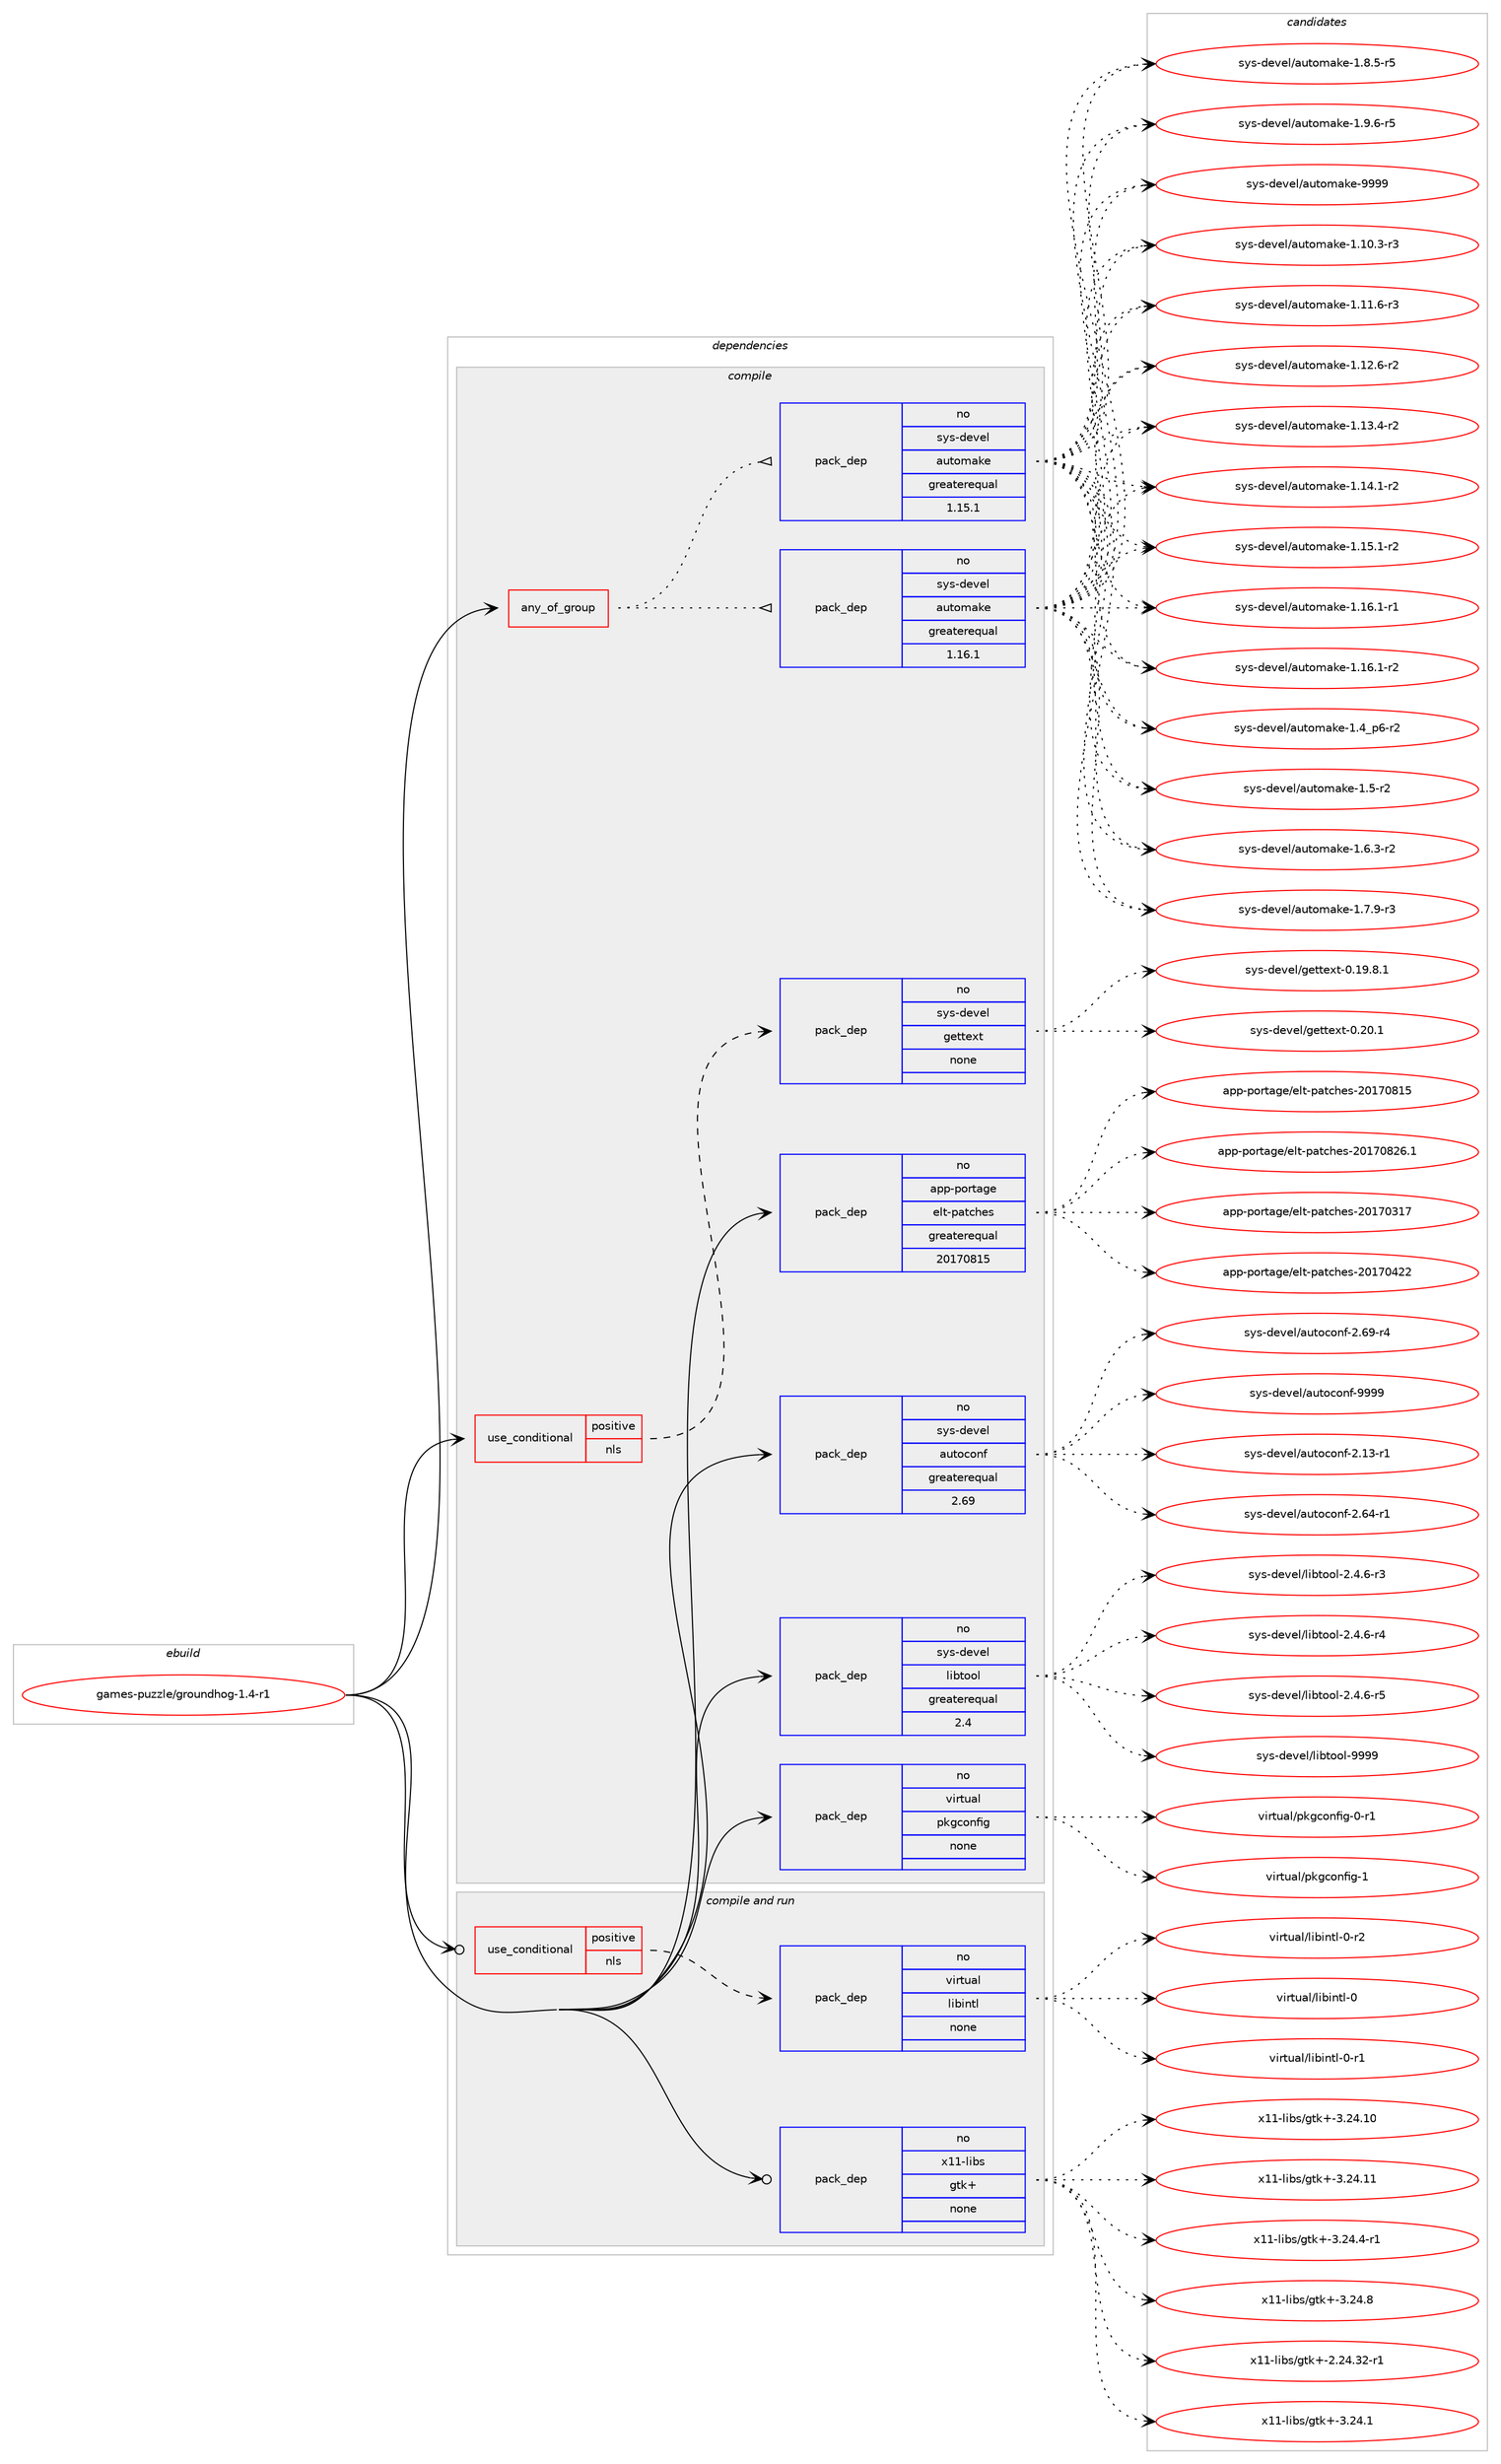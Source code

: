 digraph prolog {

# *************
# Graph options
# *************

newrank=true;
concentrate=true;
compound=true;
graph [rankdir=LR,fontname=Helvetica,fontsize=10,ranksep=1.5];#, ranksep=2.5, nodesep=0.2];
edge  [arrowhead=vee];
node  [fontname=Helvetica,fontsize=10];

# **********
# The ebuild
# **********

subgraph cluster_leftcol {
color=gray;
rank=same;
label=<<i>ebuild</i>>;
id [label="games-puzzle/groundhog-1.4-r1", color=red, width=4, href="../games-puzzle/groundhog-1.4-r1.svg"];
}

# ****************
# The dependencies
# ****************

subgraph cluster_midcol {
color=gray;
label=<<i>dependencies</i>>;
subgraph cluster_compile {
fillcolor="#eeeeee";
style=filled;
label=<<i>compile</i>>;
subgraph any12104 {
dependency741496 [label=<<TABLE BORDER="0" CELLBORDER="1" CELLSPACING="0" CELLPADDING="4"><TR><TD CELLPADDING="10">any_of_group</TD></TR></TABLE>>, shape=none, color=red];subgraph pack544018 {
dependency741497 [label=<<TABLE BORDER="0" CELLBORDER="1" CELLSPACING="0" CELLPADDING="4" WIDTH="220"><TR><TD ROWSPAN="6" CELLPADDING="30">pack_dep</TD></TR><TR><TD WIDTH="110">no</TD></TR><TR><TD>sys-devel</TD></TR><TR><TD>automake</TD></TR><TR><TD>greaterequal</TD></TR><TR><TD>1.16.1</TD></TR></TABLE>>, shape=none, color=blue];
}
dependency741496:e -> dependency741497:w [weight=20,style="dotted",arrowhead="oinv"];
subgraph pack544019 {
dependency741498 [label=<<TABLE BORDER="0" CELLBORDER="1" CELLSPACING="0" CELLPADDING="4" WIDTH="220"><TR><TD ROWSPAN="6" CELLPADDING="30">pack_dep</TD></TR><TR><TD WIDTH="110">no</TD></TR><TR><TD>sys-devel</TD></TR><TR><TD>automake</TD></TR><TR><TD>greaterequal</TD></TR><TR><TD>1.15.1</TD></TR></TABLE>>, shape=none, color=blue];
}
dependency741496:e -> dependency741498:w [weight=20,style="dotted",arrowhead="oinv"];
}
id:e -> dependency741496:w [weight=20,style="solid",arrowhead="vee"];
subgraph cond184995 {
dependency741499 [label=<<TABLE BORDER="0" CELLBORDER="1" CELLSPACING="0" CELLPADDING="4"><TR><TD ROWSPAN="3" CELLPADDING="10">use_conditional</TD></TR><TR><TD>positive</TD></TR><TR><TD>nls</TD></TR></TABLE>>, shape=none, color=red];
subgraph pack544020 {
dependency741500 [label=<<TABLE BORDER="0" CELLBORDER="1" CELLSPACING="0" CELLPADDING="4" WIDTH="220"><TR><TD ROWSPAN="6" CELLPADDING="30">pack_dep</TD></TR><TR><TD WIDTH="110">no</TD></TR><TR><TD>sys-devel</TD></TR><TR><TD>gettext</TD></TR><TR><TD>none</TD></TR><TR><TD></TD></TR></TABLE>>, shape=none, color=blue];
}
dependency741499:e -> dependency741500:w [weight=20,style="dashed",arrowhead="vee"];
}
id:e -> dependency741499:w [weight=20,style="solid",arrowhead="vee"];
subgraph pack544021 {
dependency741501 [label=<<TABLE BORDER="0" CELLBORDER="1" CELLSPACING="0" CELLPADDING="4" WIDTH="220"><TR><TD ROWSPAN="6" CELLPADDING="30">pack_dep</TD></TR><TR><TD WIDTH="110">no</TD></TR><TR><TD>app-portage</TD></TR><TR><TD>elt-patches</TD></TR><TR><TD>greaterequal</TD></TR><TR><TD>20170815</TD></TR></TABLE>>, shape=none, color=blue];
}
id:e -> dependency741501:w [weight=20,style="solid",arrowhead="vee"];
subgraph pack544022 {
dependency741502 [label=<<TABLE BORDER="0" CELLBORDER="1" CELLSPACING="0" CELLPADDING="4" WIDTH="220"><TR><TD ROWSPAN="6" CELLPADDING="30">pack_dep</TD></TR><TR><TD WIDTH="110">no</TD></TR><TR><TD>sys-devel</TD></TR><TR><TD>autoconf</TD></TR><TR><TD>greaterequal</TD></TR><TR><TD>2.69</TD></TR></TABLE>>, shape=none, color=blue];
}
id:e -> dependency741502:w [weight=20,style="solid",arrowhead="vee"];
subgraph pack544023 {
dependency741503 [label=<<TABLE BORDER="0" CELLBORDER="1" CELLSPACING="0" CELLPADDING="4" WIDTH="220"><TR><TD ROWSPAN="6" CELLPADDING="30">pack_dep</TD></TR><TR><TD WIDTH="110">no</TD></TR><TR><TD>sys-devel</TD></TR><TR><TD>libtool</TD></TR><TR><TD>greaterequal</TD></TR><TR><TD>2.4</TD></TR></TABLE>>, shape=none, color=blue];
}
id:e -> dependency741503:w [weight=20,style="solid",arrowhead="vee"];
subgraph pack544024 {
dependency741504 [label=<<TABLE BORDER="0" CELLBORDER="1" CELLSPACING="0" CELLPADDING="4" WIDTH="220"><TR><TD ROWSPAN="6" CELLPADDING="30">pack_dep</TD></TR><TR><TD WIDTH="110">no</TD></TR><TR><TD>virtual</TD></TR><TR><TD>pkgconfig</TD></TR><TR><TD>none</TD></TR><TR><TD></TD></TR></TABLE>>, shape=none, color=blue];
}
id:e -> dependency741504:w [weight=20,style="solid",arrowhead="vee"];
}
subgraph cluster_compileandrun {
fillcolor="#eeeeee";
style=filled;
label=<<i>compile and run</i>>;
subgraph cond184996 {
dependency741505 [label=<<TABLE BORDER="0" CELLBORDER="1" CELLSPACING="0" CELLPADDING="4"><TR><TD ROWSPAN="3" CELLPADDING="10">use_conditional</TD></TR><TR><TD>positive</TD></TR><TR><TD>nls</TD></TR></TABLE>>, shape=none, color=red];
subgraph pack544025 {
dependency741506 [label=<<TABLE BORDER="0" CELLBORDER="1" CELLSPACING="0" CELLPADDING="4" WIDTH="220"><TR><TD ROWSPAN="6" CELLPADDING="30">pack_dep</TD></TR><TR><TD WIDTH="110">no</TD></TR><TR><TD>virtual</TD></TR><TR><TD>libintl</TD></TR><TR><TD>none</TD></TR><TR><TD></TD></TR></TABLE>>, shape=none, color=blue];
}
dependency741505:e -> dependency741506:w [weight=20,style="dashed",arrowhead="vee"];
}
id:e -> dependency741505:w [weight=20,style="solid",arrowhead="odotvee"];
subgraph pack544026 {
dependency741507 [label=<<TABLE BORDER="0" CELLBORDER="1" CELLSPACING="0" CELLPADDING="4" WIDTH="220"><TR><TD ROWSPAN="6" CELLPADDING="30">pack_dep</TD></TR><TR><TD WIDTH="110">no</TD></TR><TR><TD>x11-libs</TD></TR><TR><TD>gtk+</TD></TR><TR><TD>none</TD></TR><TR><TD></TD></TR></TABLE>>, shape=none, color=blue];
}
id:e -> dependency741507:w [weight=20,style="solid",arrowhead="odotvee"];
}
subgraph cluster_run {
fillcolor="#eeeeee";
style=filled;
label=<<i>run</i>>;
}
}

# **************
# The candidates
# **************

subgraph cluster_choices {
rank=same;
color=gray;
label=<<i>candidates</i>>;

subgraph choice544018 {
color=black;
nodesep=1;
choice11512111545100101118101108479711711611110997107101454946494846514511451 [label="sys-devel/automake-1.10.3-r3", color=red, width=4,href="../sys-devel/automake-1.10.3-r3.svg"];
choice11512111545100101118101108479711711611110997107101454946494946544511451 [label="sys-devel/automake-1.11.6-r3", color=red, width=4,href="../sys-devel/automake-1.11.6-r3.svg"];
choice11512111545100101118101108479711711611110997107101454946495046544511450 [label="sys-devel/automake-1.12.6-r2", color=red, width=4,href="../sys-devel/automake-1.12.6-r2.svg"];
choice11512111545100101118101108479711711611110997107101454946495146524511450 [label="sys-devel/automake-1.13.4-r2", color=red, width=4,href="../sys-devel/automake-1.13.4-r2.svg"];
choice11512111545100101118101108479711711611110997107101454946495246494511450 [label="sys-devel/automake-1.14.1-r2", color=red, width=4,href="../sys-devel/automake-1.14.1-r2.svg"];
choice11512111545100101118101108479711711611110997107101454946495346494511450 [label="sys-devel/automake-1.15.1-r2", color=red, width=4,href="../sys-devel/automake-1.15.1-r2.svg"];
choice11512111545100101118101108479711711611110997107101454946495446494511449 [label="sys-devel/automake-1.16.1-r1", color=red, width=4,href="../sys-devel/automake-1.16.1-r1.svg"];
choice11512111545100101118101108479711711611110997107101454946495446494511450 [label="sys-devel/automake-1.16.1-r2", color=red, width=4,href="../sys-devel/automake-1.16.1-r2.svg"];
choice115121115451001011181011084797117116111109971071014549465295112544511450 [label="sys-devel/automake-1.4_p6-r2", color=red, width=4,href="../sys-devel/automake-1.4_p6-r2.svg"];
choice11512111545100101118101108479711711611110997107101454946534511450 [label="sys-devel/automake-1.5-r2", color=red, width=4,href="../sys-devel/automake-1.5-r2.svg"];
choice115121115451001011181011084797117116111109971071014549465446514511450 [label="sys-devel/automake-1.6.3-r2", color=red, width=4,href="../sys-devel/automake-1.6.3-r2.svg"];
choice115121115451001011181011084797117116111109971071014549465546574511451 [label="sys-devel/automake-1.7.9-r3", color=red, width=4,href="../sys-devel/automake-1.7.9-r3.svg"];
choice115121115451001011181011084797117116111109971071014549465646534511453 [label="sys-devel/automake-1.8.5-r5", color=red, width=4,href="../sys-devel/automake-1.8.5-r5.svg"];
choice115121115451001011181011084797117116111109971071014549465746544511453 [label="sys-devel/automake-1.9.6-r5", color=red, width=4,href="../sys-devel/automake-1.9.6-r5.svg"];
choice115121115451001011181011084797117116111109971071014557575757 [label="sys-devel/automake-9999", color=red, width=4,href="../sys-devel/automake-9999.svg"];
dependency741497:e -> choice11512111545100101118101108479711711611110997107101454946494846514511451:w [style=dotted,weight="100"];
dependency741497:e -> choice11512111545100101118101108479711711611110997107101454946494946544511451:w [style=dotted,weight="100"];
dependency741497:e -> choice11512111545100101118101108479711711611110997107101454946495046544511450:w [style=dotted,weight="100"];
dependency741497:e -> choice11512111545100101118101108479711711611110997107101454946495146524511450:w [style=dotted,weight="100"];
dependency741497:e -> choice11512111545100101118101108479711711611110997107101454946495246494511450:w [style=dotted,weight="100"];
dependency741497:e -> choice11512111545100101118101108479711711611110997107101454946495346494511450:w [style=dotted,weight="100"];
dependency741497:e -> choice11512111545100101118101108479711711611110997107101454946495446494511449:w [style=dotted,weight="100"];
dependency741497:e -> choice11512111545100101118101108479711711611110997107101454946495446494511450:w [style=dotted,weight="100"];
dependency741497:e -> choice115121115451001011181011084797117116111109971071014549465295112544511450:w [style=dotted,weight="100"];
dependency741497:e -> choice11512111545100101118101108479711711611110997107101454946534511450:w [style=dotted,weight="100"];
dependency741497:e -> choice115121115451001011181011084797117116111109971071014549465446514511450:w [style=dotted,weight="100"];
dependency741497:e -> choice115121115451001011181011084797117116111109971071014549465546574511451:w [style=dotted,weight="100"];
dependency741497:e -> choice115121115451001011181011084797117116111109971071014549465646534511453:w [style=dotted,weight="100"];
dependency741497:e -> choice115121115451001011181011084797117116111109971071014549465746544511453:w [style=dotted,weight="100"];
dependency741497:e -> choice115121115451001011181011084797117116111109971071014557575757:w [style=dotted,weight="100"];
}
subgraph choice544019 {
color=black;
nodesep=1;
choice11512111545100101118101108479711711611110997107101454946494846514511451 [label="sys-devel/automake-1.10.3-r3", color=red, width=4,href="../sys-devel/automake-1.10.3-r3.svg"];
choice11512111545100101118101108479711711611110997107101454946494946544511451 [label="sys-devel/automake-1.11.6-r3", color=red, width=4,href="../sys-devel/automake-1.11.6-r3.svg"];
choice11512111545100101118101108479711711611110997107101454946495046544511450 [label="sys-devel/automake-1.12.6-r2", color=red, width=4,href="../sys-devel/automake-1.12.6-r2.svg"];
choice11512111545100101118101108479711711611110997107101454946495146524511450 [label="sys-devel/automake-1.13.4-r2", color=red, width=4,href="../sys-devel/automake-1.13.4-r2.svg"];
choice11512111545100101118101108479711711611110997107101454946495246494511450 [label="sys-devel/automake-1.14.1-r2", color=red, width=4,href="../sys-devel/automake-1.14.1-r2.svg"];
choice11512111545100101118101108479711711611110997107101454946495346494511450 [label="sys-devel/automake-1.15.1-r2", color=red, width=4,href="../sys-devel/automake-1.15.1-r2.svg"];
choice11512111545100101118101108479711711611110997107101454946495446494511449 [label="sys-devel/automake-1.16.1-r1", color=red, width=4,href="../sys-devel/automake-1.16.1-r1.svg"];
choice11512111545100101118101108479711711611110997107101454946495446494511450 [label="sys-devel/automake-1.16.1-r2", color=red, width=4,href="../sys-devel/automake-1.16.1-r2.svg"];
choice115121115451001011181011084797117116111109971071014549465295112544511450 [label="sys-devel/automake-1.4_p6-r2", color=red, width=4,href="../sys-devel/automake-1.4_p6-r2.svg"];
choice11512111545100101118101108479711711611110997107101454946534511450 [label="sys-devel/automake-1.5-r2", color=red, width=4,href="../sys-devel/automake-1.5-r2.svg"];
choice115121115451001011181011084797117116111109971071014549465446514511450 [label="sys-devel/automake-1.6.3-r2", color=red, width=4,href="../sys-devel/automake-1.6.3-r2.svg"];
choice115121115451001011181011084797117116111109971071014549465546574511451 [label="sys-devel/automake-1.7.9-r3", color=red, width=4,href="../sys-devel/automake-1.7.9-r3.svg"];
choice115121115451001011181011084797117116111109971071014549465646534511453 [label="sys-devel/automake-1.8.5-r5", color=red, width=4,href="../sys-devel/automake-1.8.5-r5.svg"];
choice115121115451001011181011084797117116111109971071014549465746544511453 [label="sys-devel/automake-1.9.6-r5", color=red, width=4,href="../sys-devel/automake-1.9.6-r5.svg"];
choice115121115451001011181011084797117116111109971071014557575757 [label="sys-devel/automake-9999", color=red, width=4,href="../sys-devel/automake-9999.svg"];
dependency741498:e -> choice11512111545100101118101108479711711611110997107101454946494846514511451:w [style=dotted,weight="100"];
dependency741498:e -> choice11512111545100101118101108479711711611110997107101454946494946544511451:w [style=dotted,weight="100"];
dependency741498:e -> choice11512111545100101118101108479711711611110997107101454946495046544511450:w [style=dotted,weight="100"];
dependency741498:e -> choice11512111545100101118101108479711711611110997107101454946495146524511450:w [style=dotted,weight="100"];
dependency741498:e -> choice11512111545100101118101108479711711611110997107101454946495246494511450:w [style=dotted,weight="100"];
dependency741498:e -> choice11512111545100101118101108479711711611110997107101454946495346494511450:w [style=dotted,weight="100"];
dependency741498:e -> choice11512111545100101118101108479711711611110997107101454946495446494511449:w [style=dotted,weight="100"];
dependency741498:e -> choice11512111545100101118101108479711711611110997107101454946495446494511450:w [style=dotted,weight="100"];
dependency741498:e -> choice115121115451001011181011084797117116111109971071014549465295112544511450:w [style=dotted,weight="100"];
dependency741498:e -> choice11512111545100101118101108479711711611110997107101454946534511450:w [style=dotted,weight="100"];
dependency741498:e -> choice115121115451001011181011084797117116111109971071014549465446514511450:w [style=dotted,weight="100"];
dependency741498:e -> choice115121115451001011181011084797117116111109971071014549465546574511451:w [style=dotted,weight="100"];
dependency741498:e -> choice115121115451001011181011084797117116111109971071014549465646534511453:w [style=dotted,weight="100"];
dependency741498:e -> choice115121115451001011181011084797117116111109971071014549465746544511453:w [style=dotted,weight="100"];
dependency741498:e -> choice115121115451001011181011084797117116111109971071014557575757:w [style=dotted,weight="100"];
}
subgraph choice544020 {
color=black;
nodesep=1;
choice1151211154510010111810110847103101116116101120116454846495746564649 [label="sys-devel/gettext-0.19.8.1", color=red, width=4,href="../sys-devel/gettext-0.19.8.1.svg"];
choice115121115451001011181011084710310111611610112011645484650484649 [label="sys-devel/gettext-0.20.1", color=red, width=4,href="../sys-devel/gettext-0.20.1.svg"];
dependency741500:e -> choice1151211154510010111810110847103101116116101120116454846495746564649:w [style=dotted,weight="100"];
dependency741500:e -> choice115121115451001011181011084710310111611610112011645484650484649:w [style=dotted,weight="100"];
}
subgraph choice544021 {
color=black;
nodesep=1;
choice97112112451121111141169710310147101108116451129711699104101115455048495548514955 [label="app-portage/elt-patches-20170317", color=red, width=4,href="../app-portage/elt-patches-20170317.svg"];
choice97112112451121111141169710310147101108116451129711699104101115455048495548525050 [label="app-portage/elt-patches-20170422", color=red, width=4,href="../app-portage/elt-patches-20170422.svg"];
choice97112112451121111141169710310147101108116451129711699104101115455048495548564953 [label="app-portage/elt-patches-20170815", color=red, width=4,href="../app-portage/elt-patches-20170815.svg"];
choice971121124511211111411697103101471011081164511297116991041011154550484955485650544649 [label="app-portage/elt-patches-20170826.1", color=red, width=4,href="../app-portage/elt-patches-20170826.1.svg"];
dependency741501:e -> choice97112112451121111141169710310147101108116451129711699104101115455048495548514955:w [style=dotted,weight="100"];
dependency741501:e -> choice97112112451121111141169710310147101108116451129711699104101115455048495548525050:w [style=dotted,weight="100"];
dependency741501:e -> choice97112112451121111141169710310147101108116451129711699104101115455048495548564953:w [style=dotted,weight="100"];
dependency741501:e -> choice971121124511211111411697103101471011081164511297116991041011154550484955485650544649:w [style=dotted,weight="100"];
}
subgraph choice544022 {
color=black;
nodesep=1;
choice1151211154510010111810110847971171161119911111010245504649514511449 [label="sys-devel/autoconf-2.13-r1", color=red, width=4,href="../sys-devel/autoconf-2.13-r1.svg"];
choice1151211154510010111810110847971171161119911111010245504654524511449 [label="sys-devel/autoconf-2.64-r1", color=red, width=4,href="../sys-devel/autoconf-2.64-r1.svg"];
choice1151211154510010111810110847971171161119911111010245504654574511452 [label="sys-devel/autoconf-2.69-r4", color=red, width=4,href="../sys-devel/autoconf-2.69-r4.svg"];
choice115121115451001011181011084797117116111991111101024557575757 [label="sys-devel/autoconf-9999", color=red, width=4,href="../sys-devel/autoconf-9999.svg"];
dependency741502:e -> choice1151211154510010111810110847971171161119911111010245504649514511449:w [style=dotted,weight="100"];
dependency741502:e -> choice1151211154510010111810110847971171161119911111010245504654524511449:w [style=dotted,weight="100"];
dependency741502:e -> choice1151211154510010111810110847971171161119911111010245504654574511452:w [style=dotted,weight="100"];
dependency741502:e -> choice115121115451001011181011084797117116111991111101024557575757:w [style=dotted,weight="100"];
}
subgraph choice544023 {
color=black;
nodesep=1;
choice1151211154510010111810110847108105981161111111084550465246544511451 [label="sys-devel/libtool-2.4.6-r3", color=red, width=4,href="../sys-devel/libtool-2.4.6-r3.svg"];
choice1151211154510010111810110847108105981161111111084550465246544511452 [label="sys-devel/libtool-2.4.6-r4", color=red, width=4,href="../sys-devel/libtool-2.4.6-r4.svg"];
choice1151211154510010111810110847108105981161111111084550465246544511453 [label="sys-devel/libtool-2.4.6-r5", color=red, width=4,href="../sys-devel/libtool-2.4.6-r5.svg"];
choice1151211154510010111810110847108105981161111111084557575757 [label="sys-devel/libtool-9999", color=red, width=4,href="../sys-devel/libtool-9999.svg"];
dependency741503:e -> choice1151211154510010111810110847108105981161111111084550465246544511451:w [style=dotted,weight="100"];
dependency741503:e -> choice1151211154510010111810110847108105981161111111084550465246544511452:w [style=dotted,weight="100"];
dependency741503:e -> choice1151211154510010111810110847108105981161111111084550465246544511453:w [style=dotted,weight="100"];
dependency741503:e -> choice1151211154510010111810110847108105981161111111084557575757:w [style=dotted,weight="100"];
}
subgraph choice544024 {
color=black;
nodesep=1;
choice11810511411611797108471121071039911111010210510345484511449 [label="virtual/pkgconfig-0-r1", color=red, width=4,href="../virtual/pkgconfig-0-r1.svg"];
choice1181051141161179710847112107103991111101021051034549 [label="virtual/pkgconfig-1", color=red, width=4,href="../virtual/pkgconfig-1.svg"];
dependency741504:e -> choice11810511411611797108471121071039911111010210510345484511449:w [style=dotted,weight="100"];
dependency741504:e -> choice1181051141161179710847112107103991111101021051034549:w [style=dotted,weight="100"];
}
subgraph choice544025 {
color=black;
nodesep=1;
choice1181051141161179710847108105981051101161084548 [label="virtual/libintl-0", color=red, width=4,href="../virtual/libintl-0.svg"];
choice11810511411611797108471081059810511011610845484511449 [label="virtual/libintl-0-r1", color=red, width=4,href="../virtual/libintl-0-r1.svg"];
choice11810511411611797108471081059810511011610845484511450 [label="virtual/libintl-0-r2", color=red, width=4,href="../virtual/libintl-0-r2.svg"];
dependency741506:e -> choice1181051141161179710847108105981051101161084548:w [style=dotted,weight="100"];
dependency741506:e -> choice11810511411611797108471081059810511011610845484511449:w [style=dotted,weight="100"];
dependency741506:e -> choice11810511411611797108471081059810511011610845484511450:w [style=dotted,weight="100"];
}
subgraph choice544026 {
color=black;
nodesep=1;
choice12049494510810598115471031161074345504650524651504511449 [label="x11-libs/gtk+-2.24.32-r1", color=red, width=4,href="../x11-libs/gtk+-2.24.32-r1.svg"];
choice12049494510810598115471031161074345514650524649 [label="x11-libs/gtk+-3.24.1", color=red, width=4,href="../x11-libs/gtk+-3.24.1.svg"];
choice1204949451081059811547103116107434551465052464948 [label="x11-libs/gtk+-3.24.10", color=red, width=4,href="../x11-libs/gtk+-3.24.10.svg"];
choice1204949451081059811547103116107434551465052464949 [label="x11-libs/gtk+-3.24.11", color=red, width=4,href="../x11-libs/gtk+-3.24.11.svg"];
choice120494945108105981154710311610743455146505246524511449 [label="x11-libs/gtk+-3.24.4-r1", color=red, width=4,href="../x11-libs/gtk+-3.24.4-r1.svg"];
choice12049494510810598115471031161074345514650524656 [label="x11-libs/gtk+-3.24.8", color=red, width=4,href="../x11-libs/gtk+-3.24.8.svg"];
dependency741507:e -> choice12049494510810598115471031161074345504650524651504511449:w [style=dotted,weight="100"];
dependency741507:e -> choice12049494510810598115471031161074345514650524649:w [style=dotted,weight="100"];
dependency741507:e -> choice1204949451081059811547103116107434551465052464948:w [style=dotted,weight="100"];
dependency741507:e -> choice1204949451081059811547103116107434551465052464949:w [style=dotted,weight="100"];
dependency741507:e -> choice120494945108105981154710311610743455146505246524511449:w [style=dotted,weight="100"];
dependency741507:e -> choice12049494510810598115471031161074345514650524656:w [style=dotted,weight="100"];
}
}

}
